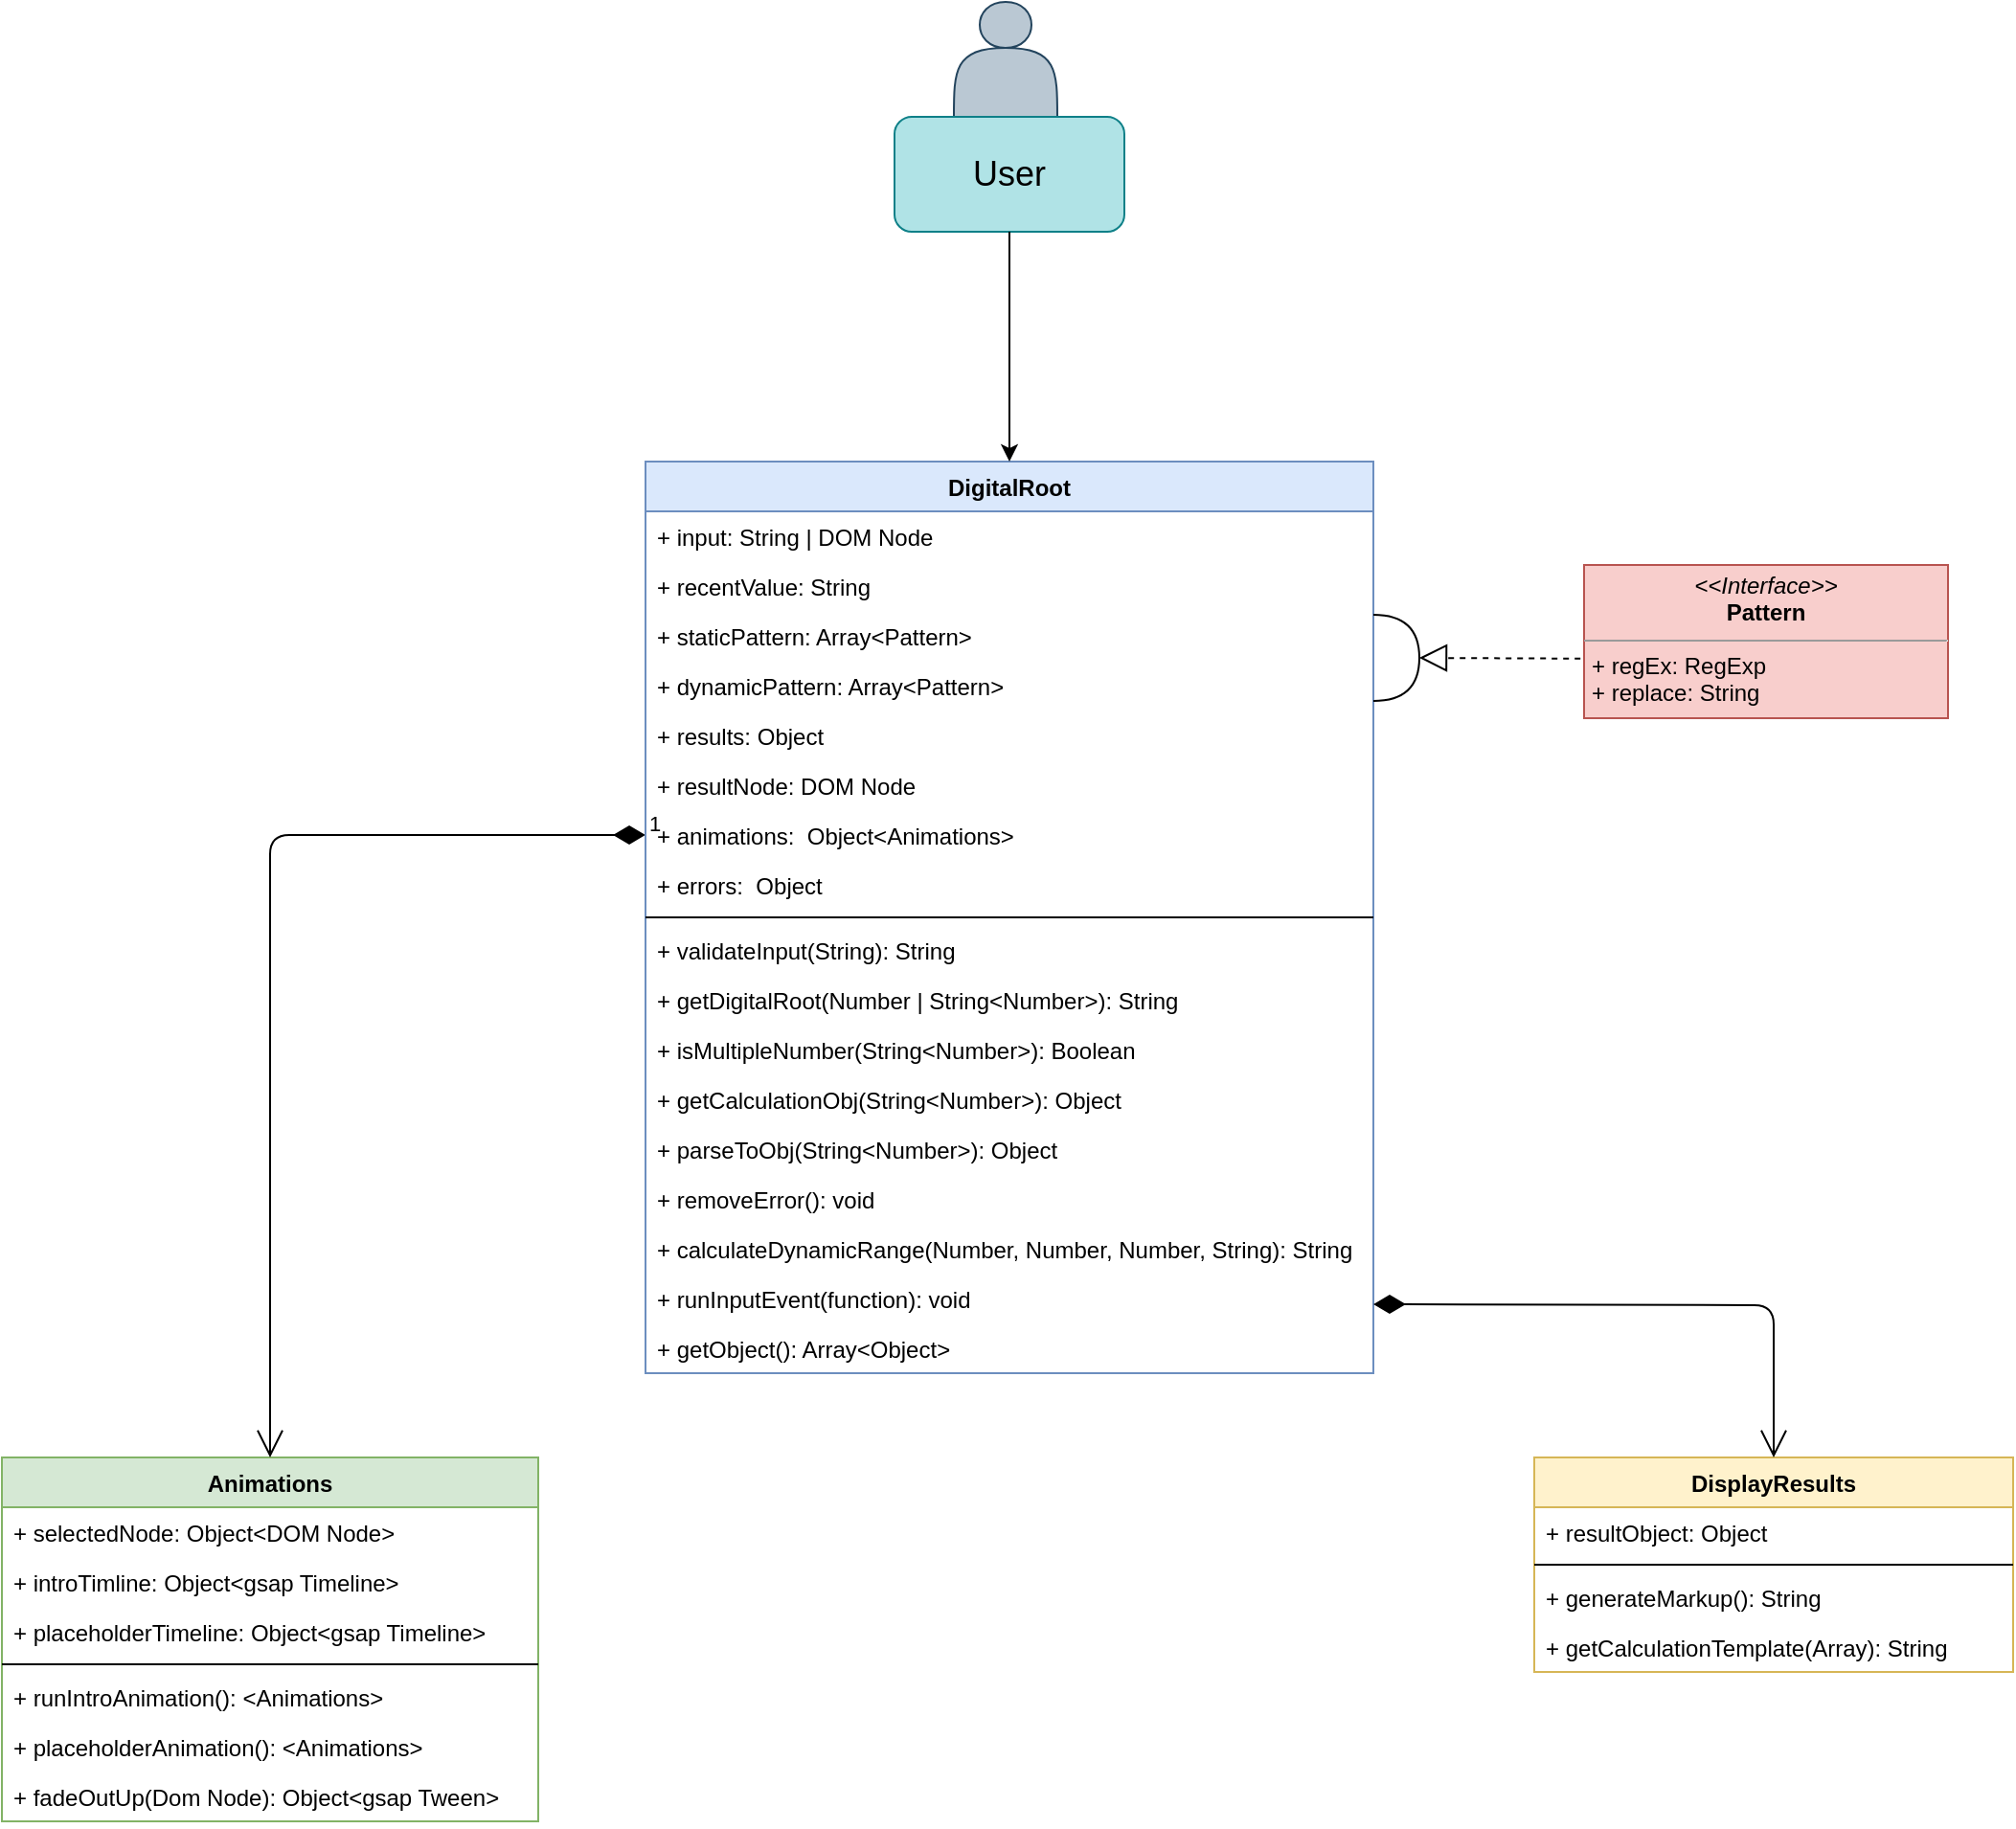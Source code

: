 <mxfile version="15.5.6" type="github">
  <diagram id="gE9308NgRoJkddVl3Pdc" name="Page-1">
    <mxGraphModel dx="1118" dy="670" grid="1" gridSize="10" guides="1" tooltips="1" connect="1" arrows="1" fold="1" page="1" pageScale="1" pageWidth="850" pageHeight="1100" math="0" shadow="0">
      <root>
        <mxCell id="0" />
        <mxCell id="1" parent="0" />
        <mxCell id="jvklfstPfaLzSxqnSuQw-29" value="DisplayResults" style="swimlane;fontStyle=1;align=center;verticalAlign=top;childLayout=stackLayout;horizontal=1;startSize=26;horizontalStack=0;resizeParent=1;resizeParentMax=0;resizeLast=0;collapsible=1;marginBottom=0;fillColor=#fff2cc;strokeColor=#d6b656;" vertex="1" parent="1">
          <mxGeometry x="1120" y="800" width="250" height="112" as="geometry" />
        </mxCell>
        <mxCell id="jvklfstPfaLzSxqnSuQw-30" value="+ resultObject: Object" style="text;strokeColor=none;fillColor=none;align=left;verticalAlign=top;spacingLeft=4;spacingRight=4;overflow=hidden;rotatable=0;points=[[0,0.5],[1,0.5]];portConstraint=eastwest;" vertex="1" parent="jvklfstPfaLzSxqnSuQw-29">
          <mxGeometry y="26" width="250" height="26" as="geometry" />
        </mxCell>
        <mxCell id="jvklfstPfaLzSxqnSuQw-31" value="" style="line;strokeWidth=1;fillColor=none;align=left;verticalAlign=middle;spacingTop=-1;spacingLeft=3;spacingRight=3;rotatable=0;labelPosition=right;points=[];portConstraint=eastwest;" vertex="1" parent="jvklfstPfaLzSxqnSuQw-29">
          <mxGeometry y="52" width="250" height="8" as="geometry" />
        </mxCell>
        <mxCell id="jvklfstPfaLzSxqnSuQw-32" value="+ generateMarkup(): String" style="text;strokeColor=none;fillColor=none;align=left;verticalAlign=top;spacingLeft=4;spacingRight=4;overflow=hidden;rotatable=0;points=[[0,0.5],[1,0.5]];portConstraint=eastwest;" vertex="1" parent="jvklfstPfaLzSxqnSuQw-29">
          <mxGeometry y="60" width="250" height="26" as="geometry" />
        </mxCell>
        <mxCell id="jvklfstPfaLzSxqnSuQw-34" value="+ getCalculationTemplate(Array): String" style="text;strokeColor=none;fillColor=none;align=left;verticalAlign=top;spacingLeft=4;spacingRight=4;overflow=hidden;rotatable=0;points=[[0,0.5],[1,0.5]];portConstraint=eastwest;" vertex="1" parent="jvklfstPfaLzSxqnSuQw-29">
          <mxGeometry y="86" width="250" height="26" as="geometry" />
        </mxCell>
        <mxCell id="jvklfstPfaLzSxqnSuQw-37" value="Animations" style="swimlane;fontStyle=1;align=center;verticalAlign=top;childLayout=stackLayout;horizontal=1;startSize=26;horizontalStack=0;resizeParent=1;resizeParentMax=0;resizeLast=0;collapsible=1;marginBottom=0;fillColor=#d5e8d4;strokeColor=#82b366;" vertex="1" parent="1">
          <mxGeometry x="320" y="800" width="280" height="190" as="geometry" />
        </mxCell>
        <mxCell id="jvklfstPfaLzSxqnSuQw-38" value="+ selectedNode: Object&lt;DOM Node&gt;" style="text;strokeColor=none;fillColor=none;align=left;verticalAlign=top;spacingLeft=4;spacingRight=4;overflow=hidden;rotatable=0;points=[[0,0.5],[1,0.5]];portConstraint=eastwest;" vertex="1" parent="jvklfstPfaLzSxqnSuQw-37">
          <mxGeometry y="26" width="280" height="26" as="geometry" />
        </mxCell>
        <mxCell id="jvklfstPfaLzSxqnSuQw-42" value="+ introTimline: Object&lt;gsap Timeline&gt;" style="text;strokeColor=none;fillColor=none;align=left;verticalAlign=top;spacingLeft=4;spacingRight=4;overflow=hidden;rotatable=0;points=[[0,0.5],[1,0.5]];portConstraint=eastwest;" vertex="1" parent="jvklfstPfaLzSxqnSuQw-37">
          <mxGeometry y="52" width="280" height="26" as="geometry" />
        </mxCell>
        <mxCell id="jvklfstPfaLzSxqnSuQw-43" value="+ placeholderTimeline: Object&lt;gsap Timeline&gt;" style="text;strokeColor=none;fillColor=none;align=left;verticalAlign=top;spacingLeft=4;spacingRight=4;overflow=hidden;rotatable=0;points=[[0,0.5],[1,0.5]];portConstraint=eastwest;" vertex="1" parent="jvklfstPfaLzSxqnSuQw-37">
          <mxGeometry y="78" width="280" height="26" as="geometry" />
        </mxCell>
        <mxCell id="jvklfstPfaLzSxqnSuQw-39" value="" style="line;strokeWidth=1;fillColor=none;align=left;verticalAlign=middle;spacingTop=-1;spacingLeft=3;spacingRight=3;rotatable=0;labelPosition=right;points=[];portConstraint=eastwest;" vertex="1" parent="jvklfstPfaLzSxqnSuQw-37">
          <mxGeometry y="104" width="280" height="8" as="geometry" />
        </mxCell>
        <mxCell id="jvklfstPfaLzSxqnSuQw-40" value="+ runIntroAnimation(): &lt;Animations&gt;" style="text;strokeColor=none;fillColor=none;align=left;verticalAlign=top;spacingLeft=4;spacingRight=4;overflow=hidden;rotatable=0;points=[[0,0.5],[1,0.5]];portConstraint=eastwest;" vertex="1" parent="jvklfstPfaLzSxqnSuQw-37">
          <mxGeometry y="112" width="280" height="26" as="geometry" />
        </mxCell>
        <mxCell id="jvklfstPfaLzSxqnSuQw-44" value="+ placeholderAnimation(): &lt;Animations&gt;" style="text;strokeColor=none;fillColor=none;align=left;verticalAlign=top;spacingLeft=4;spacingRight=4;overflow=hidden;rotatable=0;points=[[0,0.5],[1,0.5]];portConstraint=eastwest;" vertex="1" parent="jvklfstPfaLzSxqnSuQw-37">
          <mxGeometry y="138" width="280" height="26" as="geometry" />
        </mxCell>
        <mxCell id="jvklfstPfaLzSxqnSuQw-45" value="+ fadeOutUp(Dom Node): Object&lt;gsap Tween&gt;" style="text;strokeColor=none;fillColor=none;align=left;verticalAlign=top;spacingLeft=4;spacingRight=4;overflow=hidden;rotatable=0;points=[[0,0.5],[1,0.5]];portConstraint=eastwest;" vertex="1" parent="jvklfstPfaLzSxqnSuQw-37">
          <mxGeometry y="164" width="280" height="26" as="geometry" />
        </mxCell>
        <mxCell id="jvklfstPfaLzSxqnSuQw-46" value="1" style="endArrow=open;html=1;endSize=12;startArrow=diamondThin;startSize=14;startFill=1;edgeStyle=orthogonalEdgeStyle;align=left;verticalAlign=bottom;rounded=1;entryX=0.5;entryY=0;entryDx=0;entryDy=0;exitX=0;exitY=0.5;exitDx=0;exitDy=0;" edge="1" parent="1" source="jvklfstPfaLzSxqnSuQw-19" target="jvklfstPfaLzSxqnSuQw-37">
          <mxGeometry x="-1" y="3" relative="1" as="geometry">
            <mxPoint x="506" y="480" as="sourcePoint" />
            <mxPoint x="666" y="480" as="targetPoint" />
          </mxGeometry>
        </mxCell>
        <mxCell id="jvklfstPfaLzSxqnSuQw-4" value="DigitalRoot" style="swimlane;fontStyle=1;align=center;verticalAlign=top;childLayout=stackLayout;horizontal=1;startSize=26;horizontalStack=0;resizeParent=1;resizeParentMax=0;resizeLast=0;collapsible=1;marginBottom=0;fillColor=#dae8fc;strokeColor=#6c8ebf;" vertex="1" parent="1">
          <mxGeometry x="656" y="280" width="380" height="476" as="geometry" />
        </mxCell>
        <mxCell id="jvklfstPfaLzSxqnSuQw-5" value="+ input: String | DOM Node" style="text;strokeColor=none;fillColor=none;align=left;verticalAlign=top;spacingLeft=4;spacingRight=4;overflow=hidden;rotatable=0;points=[[0,0.5],[1,0.5]];portConstraint=eastwest;" vertex="1" parent="jvklfstPfaLzSxqnSuQw-4">
          <mxGeometry y="26" width="380" height="26" as="geometry" />
        </mxCell>
        <mxCell id="jvklfstPfaLzSxqnSuQw-8" value="+ recentValue: String" style="text;strokeColor=none;fillColor=none;align=left;verticalAlign=top;spacingLeft=4;spacingRight=4;overflow=hidden;rotatable=0;points=[[0,0.5],[1,0.5]];portConstraint=eastwest;" vertex="1" parent="jvklfstPfaLzSxqnSuQw-4">
          <mxGeometry y="52" width="380" height="26" as="geometry" />
        </mxCell>
        <mxCell id="jvklfstPfaLzSxqnSuQw-9" value="+ staticPattern: Array&lt;Pattern&gt;" style="text;strokeColor=none;fillColor=none;align=left;verticalAlign=top;spacingLeft=4;spacingRight=4;overflow=hidden;rotatable=0;points=[[0,0.5],[1,0.5]];portConstraint=eastwest;" vertex="1" parent="jvklfstPfaLzSxqnSuQw-4">
          <mxGeometry y="78" width="380" height="26" as="geometry" />
        </mxCell>
        <mxCell id="jvklfstPfaLzSxqnSuQw-12" value="+ dynamicPattern: Array&lt;Pattern&gt;" style="text;strokeColor=none;fillColor=none;align=left;verticalAlign=top;spacingLeft=4;spacingRight=4;overflow=hidden;rotatable=0;points=[[0,0.5],[1,0.5]];portConstraint=eastwest;" vertex="1" parent="jvklfstPfaLzSxqnSuQw-4">
          <mxGeometry y="104" width="380" height="26" as="geometry" />
        </mxCell>
        <mxCell id="jvklfstPfaLzSxqnSuQw-17" value="+ results: Object" style="text;strokeColor=none;fillColor=none;align=left;verticalAlign=top;spacingLeft=4;spacingRight=4;overflow=hidden;rotatable=0;points=[[0,0.5],[1,0.5]];portConstraint=eastwest;" vertex="1" parent="jvklfstPfaLzSxqnSuQw-4">
          <mxGeometry y="130" width="380" height="26" as="geometry" />
        </mxCell>
        <mxCell id="jvklfstPfaLzSxqnSuQw-18" value="+ resultNode: DOM Node" style="text;strokeColor=none;fillColor=none;align=left;verticalAlign=top;spacingLeft=4;spacingRight=4;overflow=hidden;rotatable=0;points=[[0,0.5],[1,0.5]];portConstraint=eastwest;" vertex="1" parent="jvklfstPfaLzSxqnSuQw-4">
          <mxGeometry y="156" width="380" height="26" as="geometry" />
        </mxCell>
        <mxCell id="jvklfstPfaLzSxqnSuQw-19" value="+ animations:  Object&lt;Animations&gt;" style="text;strokeColor=none;fillColor=none;align=left;verticalAlign=top;spacingLeft=4;spacingRight=4;overflow=hidden;rotatable=0;points=[[0,0.5],[1,0.5]];portConstraint=eastwest;" vertex="1" parent="jvklfstPfaLzSxqnSuQw-4">
          <mxGeometry y="182" width="380" height="26" as="geometry" />
        </mxCell>
        <mxCell id="jvklfstPfaLzSxqnSuQw-20" value="+ errors:  Object" style="text;strokeColor=none;fillColor=none;align=left;verticalAlign=top;spacingLeft=4;spacingRight=4;overflow=hidden;rotatable=0;points=[[0,0.5],[1,0.5]];portConstraint=eastwest;" vertex="1" parent="jvklfstPfaLzSxqnSuQw-4">
          <mxGeometry y="208" width="380" height="26" as="geometry" />
        </mxCell>
        <mxCell id="jvklfstPfaLzSxqnSuQw-6" value="" style="line;strokeWidth=1;fillColor=none;align=left;verticalAlign=middle;spacingTop=-1;spacingLeft=3;spacingRight=3;rotatable=0;labelPosition=right;points=[];portConstraint=eastwest;" vertex="1" parent="jvklfstPfaLzSxqnSuQw-4">
          <mxGeometry y="234" width="380" height="8" as="geometry" />
        </mxCell>
        <mxCell id="jvklfstPfaLzSxqnSuQw-7" value="+ validateInput(String): String" style="text;strokeColor=none;fillColor=none;align=left;verticalAlign=top;spacingLeft=4;spacingRight=4;overflow=hidden;rotatable=0;points=[[0,0.5],[1,0.5]];portConstraint=eastwest;" vertex="1" parent="jvklfstPfaLzSxqnSuQw-4">
          <mxGeometry y="242" width="380" height="26" as="geometry" />
        </mxCell>
        <mxCell id="jvklfstPfaLzSxqnSuQw-21" value="+ getDigitalRoot(Number | String&lt;Number&gt;): String" style="text;strokeColor=none;fillColor=none;align=left;verticalAlign=top;spacingLeft=4;spacingRight=4;overflow=hidden;rotatable=0;points=[[0,0.5],[1,0.5]];portConstraint=eastwest;" vertex="1" parent="jvklfstPfaLzSxqnSuQw-4">
          <mxGeometry y="268" width="380" height="26" as="geometry" />
        </mxCell>
        <mxCell id="jvklfstPfaLzSxqnSuQw-22" value="+ isMultipleNumber(String&lt;Number&gt;): Boolean" style="text;strokeColor=none;fillColor=none;align=left;verticalAlign=top;spacingLeft=4;spacingRight=4;overflow=hidden;rotatable=0;points=[[0,0.5],[1,0.5]];portConstraint=eastwest;" vertex="1" parent="jvklfstPfaLzSxqnSuQw-4">
          <mxGeometry y="294" width="380" height="26" as="geometry" />
        </mxCell>
        <mxCell id="jvklfstPfaLzSxqnSuQw-23" value="+ getCalculationObj(String&lt;Number&gt;): Object" style="text;strokeColor=none;fillColor=none;align=left;verticalAlign=top;spacingLeft=4;spacingRight=4;overflow=hidden;rotatable=0;points=[[0,0.5],[1,0.5]];portConstraint=eastwest;" vertex="1" parent="jvklfstPfaLzSxqnSuQw-4">
          <mxGeometry y="320" width="380" height="26" as="geometry" />
        </mxCell>
        <mxCell id="jvklfstPfaLzSxqnSuQw-26" value="+ parseToObj(String&lt;Number&gt;): Object" style="text;strokeColor=none;fillColor=none;align=left;verticalAlign=top;spacingLeft=4;spacingRight=4;overflow=hidden;rotatable=0;points=[[0,0.5],[1,0.5]];portConstraint=eastwest;" vertex="1" parent="jvklfstPfaLzSxqnSuQw-4">
          <mxGeometry y="346" width="380" height="26" as="geometry" />
        </mxCell>
        <mxCell id="jvklfstPfaLzSxqnSuQw-24" value="+ removeError(): void" style="text;strokeColor=none;fillColor=none;align=left;verticalAlign=top;spacingLeft=4;spacingRight=4;overflow=hidden;rotatable=0;points=[[0,0.5],[1,0.5]];portConstraint=eastwest;" vertex="1" parent="jvklfstPfaLzSxqnSuQw-4">
          <mxGeometry y="372" width="380" height="26" as="geometry" />
        </mxCell>
        <mxCell id="jvklfstPfaLzSxqnSuQw-25" value="+ calculateDynamicRange(Number, Number, Number, String): String" style="text;strokeColor=none;fillColor=none;align=left;verticalAlign=top;spacingLeft=4;spacingRight=4;overflow=hidden;rotatable=0;points=[[0,0.5],[1,0.5]];portConstraint=eastwest;" vertex="1" parent="jvklfstPfaLzSxqnSuQw-4">
          <mxGeometry y="398" width="380" height="26" as="geometry" />
        </mxCell>
        <mxCell id="jvklfstPfaLzSxqnSuQw-27" value="+ runInputEvent(function): void" style="text;strokeColor=none;fillColor=none;align=left;verticalAlign=top;spacingLeft=4;spacingRight=4;overflow=hidden;rotatable=0;points=[[0,0.5],[1,0.5]];portConstraint=eastwest;" vertex="1" parent="jvklfstPfaLzSxqnSuQw-4">
          <mxGeometry y="424" width="380" height="26" as="geometry" />
        </mxCell>
        <mxCell id="jvklfstPfaLzSxqnSuQw-28" value="+ getObject(): Array&lt;Object&gt;" style="text;strokeColor=none;fillColor=none;align=left;verticalAlign=top;spacingLeft=4;spacingRight=4;overflow=hidden;rotatable=0;points=[[0,0.5],[1,0.5]];portConstraint=eastwest;" vertex="1" parent="jvklfstPfaLzSxqnSuQw-4">
          <mxGeometry y="450" width="380" height="26" as="geometry" />
        </mxCell>
        <mxCell id="jvklfstPfaLzSxqnSuQw-14" value="&lt;p style=&quot;margin: 0px ; margin-top: 4px ; text-align: center&quot;&gt;&lt;i&gt;&amp;lt;&amp;lt;Interface&amp;gt;&amp;gt;&lt;/i&gt;&lt;br&gt;&lt;b&gt;Pattern&lt;/b&gt;&lt;/p&gt;&lt;hr size=&quot;1&quot;&gt;&lt;p style=&quot;margin: 0px ; margin-left: 4px&quot;&gt;+ regEx: RegExp&lt;br&gt;+ replace: String&lt;/p&gt;&lt;p style=&quot;margin: 0px ; margin-left: 4px&quot;&gt;&lt;br&gt;&lt;/p&gt;" style="verticalAlign=top;align=left;overflow=fill;fontSize=12;fontFamily=Helvetica;html=1;fillColor=#f8cecc;strokeColor=#b85450;" vertex="1" parent="1">
          <mxGeometry x="1146" y="334" width="190" height="80" as="geometry" />
        </mxCell>
        <mxCell id="jvklfstPfaLzSxqnSuQw-16" value="" style="shape=requiredInterface;html=1;verticalLabelPosition=bottom;sketch=0;fillColor=none;gradientColor=none;align=left;verticalAlign=top;" vertex="1" parent="1">
          <mxGeometry x="1036" y="360" width="24" height="45" as="geometry" />
        </mxCell>
        <mxCell id="jvklfstPfaLzSxqnSuQw-15" value="" style="endArrow=block;dashed=1;endFill=0;endSize=12;html=1;rounded=0;exitX=-0.01;exitY=0.611;exitDx=0;exitDy=0;exitPerimeter=0;entryX=1;entryY=0.5;entryDx=0;entryDy=0;entryPerimeter=0;" edge="1" parent="1" source="jvklfstPfaLzSxqnSuQw-14" target="jvklfstPfaLzSxqnSuQw-16">
          <mxGeometry x="656" y="280" width="160" as="geometry">
            <mxPoint x="986" y="390" as="sourcePoint" />
            <mxPoint x="1076" y="399" as="targetPoint" />
          </mxGeometry>
        </mxCell>
        <mxCell id="jvklfstPfaLzSxqnSuQw-36" value="" style="endArrow=open;html=1;endSize=12;startArrow=diamondThin;startSize=14;startFill=1;edgeStyle=orthogonalEdgeStyle;align=left;verticalAlign=bottom;rounded=1;" edge="1" parent="1" target="jvklfstPfaLzSxqnSuQw-29">
          <mxGeometry x="656" y="280" as="geometry">
            <mxPoint x="1036" y="720" as="sourcePoint" />
            <mxPoint x="1296" y="800" as="targetPoint" />
          </mxGeometry>
        </mxCell>
        <mxCell id="jvklfstPfaLzSxqnSuQw-47" value="" style="group;fillColor=none;" vertex="1" connectable="0" parent="1">
          <mxGeometry x="786" y="40" width="120" height="120" as="geometry" />
        </mxCell>
        <mxCell id="jvklfstPfaLzSxqnSuQw-2" value="" style="shape=actor;whiteSpace=wrap;html=1;fillColor=#bac8d3;strokeColor=#23445d;" vertex="1" parent="jvklfstPfaLzSxqnSuQw-47">
          <mxGeometry x="31" width="54" height="60" as="geometry" />
        </mxCell>
        <mxCell id="jvklfstPfaLzSxqnSuQw-3" value="&lt;font style=&quot;font-size: 18px&quot;&gt;User&lt;/font&gt;" style="rounded=1;whiteSpace=wrap;html=1;fillColor=#b0e3e6;strokeColor=#0e8088;" vertex="1" parent="jvklfstPfaLzSxqnSuQw-47">
          <mxGeometry y="60" width="120" height="60" as="geometry" />
        </mxCell>
        <mxCell id="jvklfstPfaLzSxqnSuQw-49" style="edgeStyle=orthogonalEdgeStyle;rounded=1;orthogonalLoop=1;jettySize=auto;html=1;entryX=0.5;entryY=0;entryDx=0;entryDy=0;" edge="1" parent="1" source="jvklfstPfaLzSxqnSuQw-3" target="jvklfstPfaLzSxqnSuQw-4">
          <mxGeometry relative="1" as="geometry" />
        </mxCell>
      </root>
    </mxGraphModel>
  </diagram>
</mxfile>
